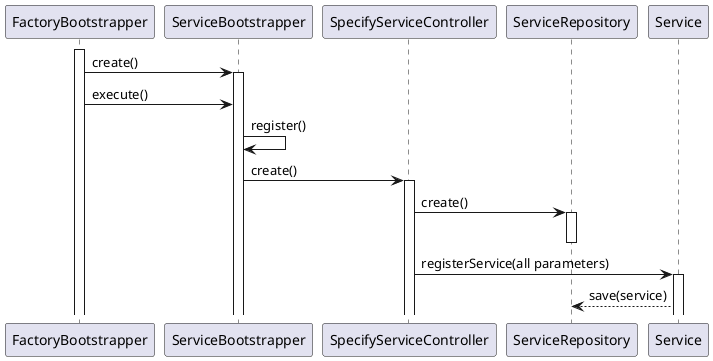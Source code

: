 @startuml


participant FactoryBootstrapper as FB
participant ServiceBootstrapper as SB
participant SpecifyServiceController as SS
participant ServiceRepository as SR
participant Service as Service

activate FB
FB -> SB : create()
activate SB
FB -> SB : execute()


SB -> SB : register()
SB -> SS : create()
activate SS

SS -> SR : create()
activate SR
deactivate SR

SS -> Service : registerService(all parameters)
activate Service
Service --> SR : save(service)

@enduml
